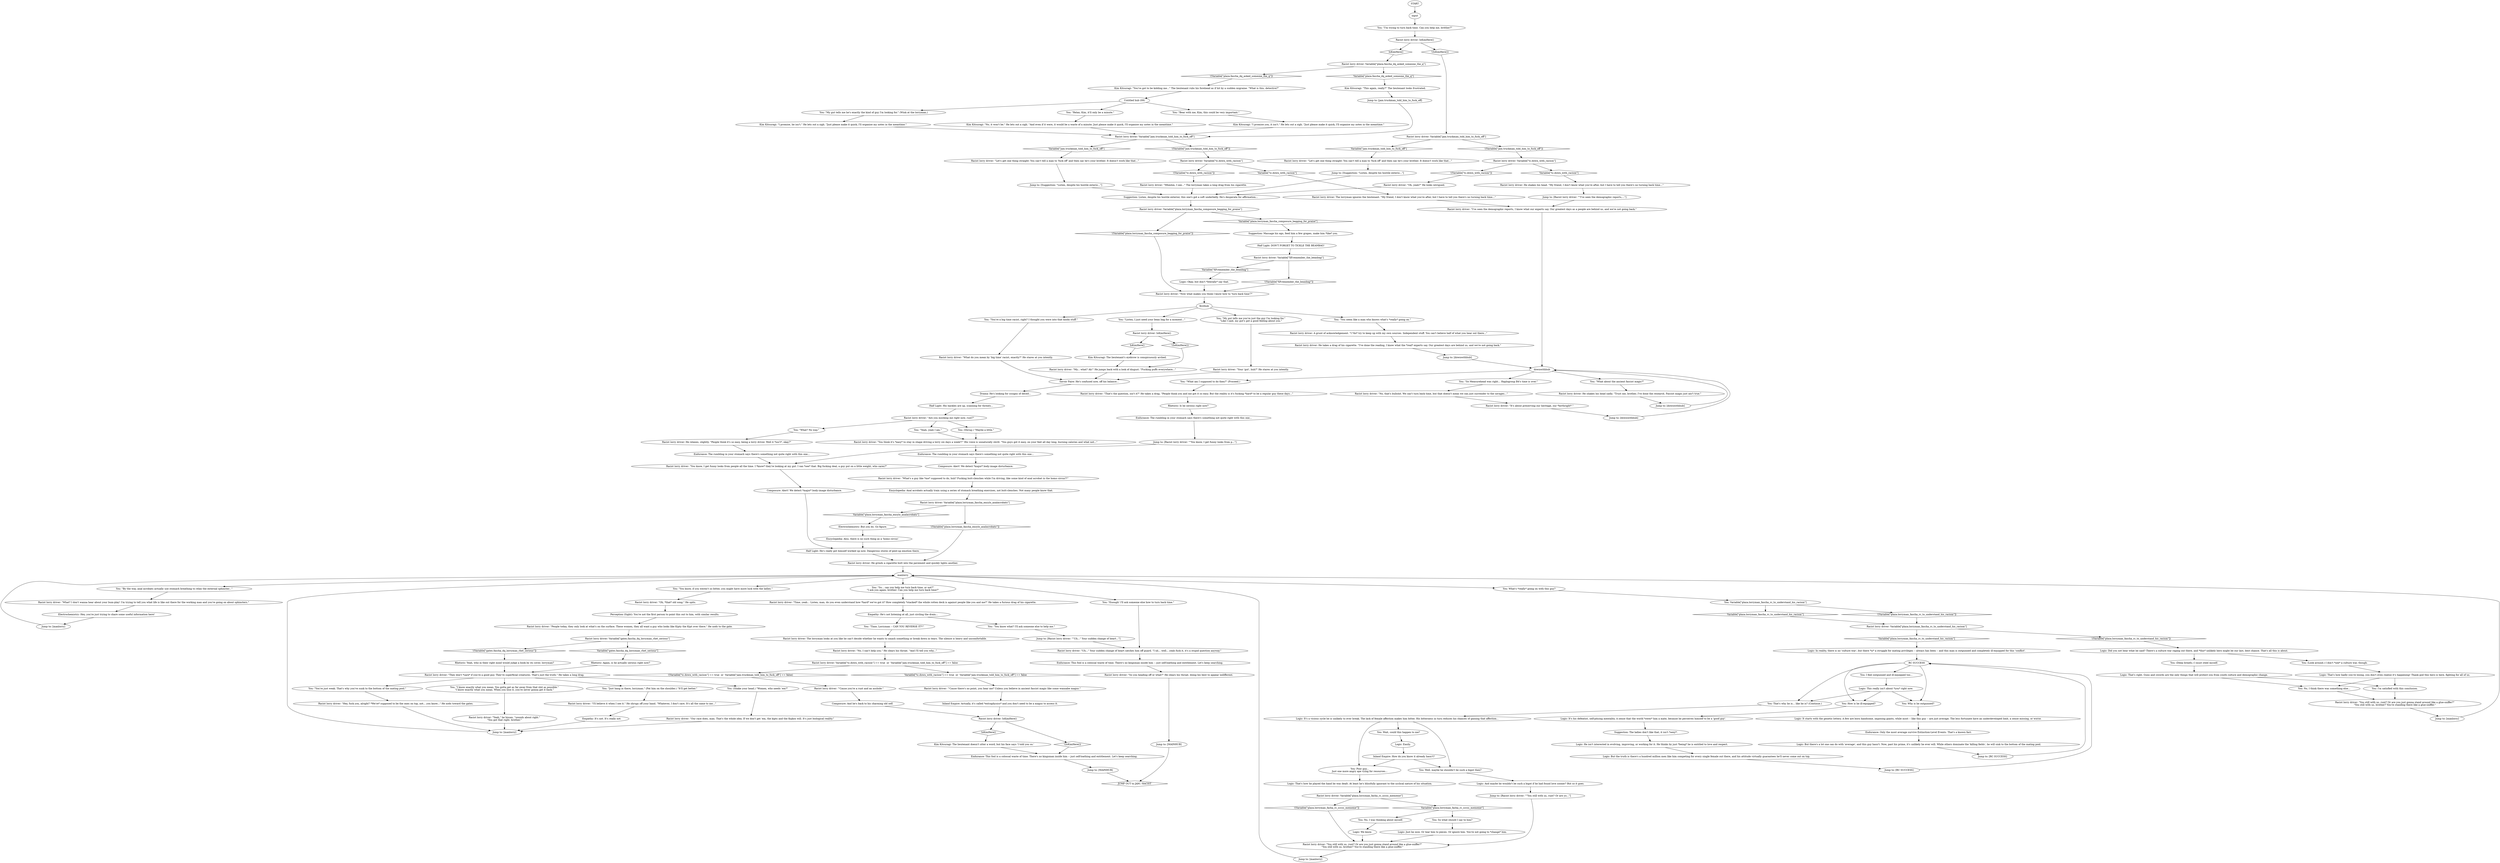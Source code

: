 # RACIST / FASCHA DQ FOLDER
# Ask the racist lorryman if he knows how to turn back time. Spoiler alert - he doesn't.
# ==================================================
digraph G {
	  0 [label="START"];
	  1 [label="input"];
	  2 [label="Kim Kitsuragi: \"This again, really?\" The lieutenant looks frustrated."];
	  3 [label="Kim Kitsuragi: \"I promise, he isn't.\" He lets out a sigh. \"Just please make it quick, I'll organise my notes in the meantime.\""];
	  4 [label="Electrochemistry: But you do. Go figure."];
	  5 [label="Half Light: He's really got himself worked up now. Dangerous stores of pent-up emotion there."];
	  6 [label="You: I'm satisfied with this conclusion."];
	  7 [label="You: That's why he is... like he is? (Continue.)"];
	  8 [label="Endurance: Only the most average survive Extinction-Level Events. That's a known fact."];
	  9 [label="Logic: It's his defeatist, self-pitying mentality. A sense that the world *owes* him a mate, because he perceives himself to be a 'good guy'."];
	  10 [label="Logic: But the truth is there's a hundred million men like him competing for every single female out there, and his attitude virtually guarantees he'll never come out on top."];
	  11 [label="Logic: Easily."];
	  12 [label="Racist lorry driver: \"No, I can't help you.\" He clears his throat. \"And I'll tell you why...\""];
	  13 [label="Racist lorry driver: \"What do you mean by 'big time' racist, exactly?\" He stares at you intently."];
	  14 [label="Racist lorry driver: \"You know, I get funny looks from people all the time. I *know* they're looking at my gut. I can *see* that. Big fucking deal, a guy put on a little weight, who cares?\""];
	  15 [label="Racist lorry driver: \"Our race does, man. That's the whole idea. If we don't get 'em, the kipts and the Kojkos will. It's just biological reality.\""];
	  16 [label="Racist lorry driver: \"'Cause there's no point, you hear me? Unless you believe in ancient fascist magic like some wannabe magus.\""];
	  17 [label="Logic: That's how badly you're losing, you don't even realise it's happening! Thank god this hero is here, fighting for all of us."];
	  18 [label="Endurance: The rumbling in your stomach says there's something not quite right with this one..."];
	  19 [label="Racist lorry driver: IsKimHere()"];
	  20 [label="IsKimHere()", shape=diamond];
	  21 [label="!(IsKimHere())", shape=diamond];
	  22 [label="Kim Kitsuragi: \"You've got to be kidding me...\" The lieutenant rubs his forehead as if hit by a sudden migraine. \"What is this, detective?\""];
	  23 [label="Kim Kitsuragi: \"No, it won't be.\" He lets out a sigh. \"And even if it were, it would be a waste of a minute. Just please make it quick, I'll organise my notes in the meantime.\""];
	  24 [label="Racist lorry driver: A grunt of acknowledgement. \"I *do* try to keep up with my own sources. Independent stuff. You can't believe half of what you hear out there...\""];
	  25 [label="Logic: He isn't interested in evolving, improving, or working for it. He thinks by just *being* he is entitled to love and respect."];
	  26 [label="Inland Empire: How do you know it already hasn't?"];
	  27 [label="Racist lorry driver: \"Oh, *that* old song.\" He spits."];
	  28 [label="Kim Kitsuragi: The lieutenant's eyebrow is conspicuously arched."];
	  29 [label="You: \"What? No way.\""];
	  30 [label="Racist lorry driver: \"What's a guy like *me* supposed to do, huh? Fucking butt-clenches while I'm driving, like some kind of anal acrobat in the homo circus?!\""];
	  31 [label="Racist lorry driver: He relaxes, slightly. \"People think it's so easy, being a lorry driver. Well it *isn't*, okay?\""];
	  32 [label="Racist lorry driver: \"That's the question, isn't it?\" He takes a drag. \"People think you and me got it so easy. But the reality is it's fucking *hard* to be a regular guy these days...\""];
	  33 [label="Jump to: [Racist lorry driver: \"\"Uh...\" Your sudden change of heart...\"]"];
	  34 [label="You: \"By the way, anal acrobats actually use stomach breathing to relax the external sphincter...\""];
	  35 [label="Untitled hub (09)"];
	  36 [label="Jump to: [MAINHUB]"];
	  37 [label="Racist lorry driver: Variable[\"tc.down_with_racism\"] == true  or  Variable[\"jam.truckman_told_him_to_fuck_off\"] == false"];
	  38 [label="Variable[\"tc.down_with_racism\"] == true  or  Variable[\"jam.truckman_told_him_to_fuck_off\"] == false", shape=diamond];
	  39 [label="!(Variable[\"tc.down_with_racism\"] == true  or  Variable[\"jam.truckman_told_him_to_fuck_off\"] == false)", shape=diamond];
	  40 [label="Rhetoric: Again, is he actually serious right now?"];
	  41 [label="You: Why is he outgunned?"];
	  42 [label="You: So what should I say to him?"];
	  43 [label="Racist lorry driver: \"So you heading off or what?\" He clears his throat, doing his best to appear indifferent."];
	  44 [label="Suggestion: Listen, despite his hostile exterior, this one's got a soft underbelly. He's desperate for affirmation..."];
	  45 [label="You: \"I know exactly what you mean. You gotta get as far away from that shit as possible.\"\n\"I know exactly what you mean. When you lose it, you're never gonna get it back.\""];
	  46 [label="Racist lorry driver: \"Yeah,\" he hisses, \"sounds about right.\"\n\"You got that right, brother.\""];
	  47 [label="Racist lorry driver: \"I'll believe it when I see it.\" He shrugs off your hand. \"Whatever, I don't care. It's all the same to me...\""];
	  48 [label="Empathy: It's not. It's really not."];
	  49 [label="Racist lorry driver: \"'Cause you're a runt and an asshole.\""];
	  50 [label="Inland Empire: Actually, it's called *extraphysics* and you don't need to be a magus to access it."];
	  51 [label="You: (Look around.) I don't *see* a culture war, though."];
	  52 [label="You: \"You seem like a man who knows what's *really* going on.\""];
	  53 [label="Jump to: [Racist lorry driver: \"\"You still with us, runt? Or are yo...\"]"];
	  54 [label="Kim Kitsuragi: \"I promise you, it isn't.\" He lets out a sigh. \"Just please make it quick, I'll organise my notes in the meantime.\""];
	  55 [label="Racist lorry driver: Variable[\"plaza.lorryman_fascha_encylo_analacrobats\"]"];
	  56 [label="Variable[\"plaza.lorryman_fascha_encylo_analacrobats\"]", shape=diamond];
	  57 [label="!(Variable[\"plaza.lorryman_fascha_encylo_analacrobats\"])", shape=diamond];
	  58 [label="Logic: It's a vicious cycle he is unlikely to ever break. The lack of female affection makes him bitter. His bitterness in turn reduces his chances of gaining that affection..."];
	  59 [label="Jump to: [jam.truckman_told_him_to_fuck_off]"];
	  60 [label="You: \"Just hang in there, lorryman.\" (Pat him on the shoulder.) \"It'll get better.\""];
	  61 [label="Racist lorry driver: \"It's about preserving our heritage, our *birthright*.\""];
	  62 [label="You: \"You know what? I'll ask someone else to help me.\""];
	  63 [label="Jump to: [manlorry]"];
	  64 [label="firsthub"];
	  65 [label="Encyclopedia: Also, there is no such thing as a 'homo circus'."];
	  66 [label="You: No, I think there was something else..."];
	  67 [label="You: \"Listen, I just need your bean bag for a moment...\""];
	  68 [label="Empathy: He's not listening at all, just circling the drain..."];
	  69 [label="Jump to: [Suggestion: \"Listen, despite his hostile exterio...\"]"];
	  70 [label="Half Light: His hackles are up, scanning for threats..."];
	  71 [label="RC SUCCESS"];
	  72 [label="Suggestion: Massage his ego, feed him a few grapes, make him *like* you."];
	  73 [label="Jump to: [manlorry]"];
	  74 [label="Jump to: [downwithhub]"];
	  75 [label="Racist lorry driver: Variable[\"jam.truckman_told_him_to_fuck_off\"]"];
	  76 [label="Variable[\"jam.truckman_told_him_to_fuck_off\"]", shape=diamond];
	  77 [label="!(Variable[\"jam.truckman_told_him_to_fuck_off\"])", shape=diamond];
	  78 [label="Drama: He's looking for sssigns of deceit..."];
	  79 [label="manlorry"];
	  80 [label="Logic: And maybe he wouldn't be such a bigot if he had found love sooner? But so it goes."];
	  81 [label="Logic: We know."];
	  82 [label="Endurance: This fool is a colossal waste of time. There's no kingsman inside him -- just self-loathing and entitlement. Let's keep searching."];
	  83 [label="downwithhub"];
	  84 [label="Racist lorry driver: \"No, that's bullshit. We can't turn back time, but that doesn't mean we can just surrender to the savages...\""];
	  85 [label="Jump to: [RC SUCCESS]"];
	  86 [label="Racist lorry driver: \"What? I don't wanna hear about your bum-play! I'm trying to tell you what life is like out there for the working man and you're going on about sphincters.\""];
	  87 [label="Racist lorry driver: IsKimHere()"];
	  88 [label="IsKimHere()", shape=diamond];
	  89 [label="!(IsKimHere())", shape=diamond];
	  90 [label="Rhetoric: Yeah, who in their right mind would judge a book by its cover, lorryman?"];
	  91 [label="Logic: Did you not hear what he said? There's a culture war raging out there, and *this* unlikely hero might be our last, best chance. That's all this is about."];
	  92 [label="You: \"Time, Lorryman -- CAN YOU REVERSE IT?!\""];
	  93 [label="Endurance: This fool is a colossal waste of time. There's no kingsman inside him -- just self-loathing and entitlement. Let's keep searching."];
	  94 [label="You: \"You're just weak. That's why you've sunk to the bottom of the mating pool.\""];
	  95 [label="Racist lorry driver: \"You still with us, runt? Or are you just gonna stand around like a glue-sniffer?\"\n\"You still with us, brother? You're standing there like a glue-sniffer.\""];
	  96 [label="Jump to: [Suggestion: \"Listen, despite his hostile exterio...\"]"];
	  97 [label="You: \"I'm trying to turn back time. Can you help me, bröther?\""];
	  98 [label="You: \"Enough! I'll ask someone else how to turn back time.\""];
	  99 [label="You: How is he ill-equipped?"];
	  100 [label="Logic: But there's a lot one can do with 'average', and this guy hasn't. Now, past his prime, it's unlikely he ever will. While others dominate the 'killing fields', he will sink to the bottom of the mating pool."];
	  101 [label="Jump to: [manlorry]"];
	  102 [label="You: \"You're a big time racist, right? I thought you were into that kinda stuff.\""];
	  103 [label="Racist lorry driver: IsKimHere()"];
	  104 [label="IsKimHere()", shape=diamond];
	  105 [label="!(IsKimHere())", shape=diamond];
	  106 [label="Logic: That's right. Guns and swords are the only things that will protect you from youth culture and demographic change."];
	  107 [label="Logic: This really isn't about *you* right now."];
	  108 [label="Racist lorry driver: \"Uh...\" Your sudden change of heart catches him off guard. \"I uh... well... yeah fuck it, it's a stupid question anyway.\""];
	  109 [label="Racist lorry driver: Variable[\"tc.down_with_racism\"]"];
	  110 [label="Variable[\"tc.down_with_racism\"]", shape=diamond];
	  111 [label="!(Variable[\"tc.down_with_racism\"])", shape=diamond];
	  112 [label="Racist lorry driver: He shakes his head. \"My friend, I don't know what you're after, but I have to tell you there's no turning back time...\""];
	  113 [label="Racist lorry driver: The lorryman ignores the lieutenant. \"My friend, I don't know what you're after, but I have to tell you there's no turning back time...\""];
	  114 [label="Racist lorry driver: \"My... what? Ah!\" He jumps back with a look of disgust. \"Fucking puffs everywhere...\""];
	  115 [label="You: (Shrug.) \"Maybe a little.\""];
	  116 [label="Composure: Alert! We detect *major* body-image disturbance."];
	  117 [label="Racist lorry driver: He takes a drag of his cigarette. \"I've done the reading, I know what the *real* experts say. Our greatest days are behind us, and we're not going back.\""];
	  118 [label="Logic: That's how he played the hand he was dealt. At least he's blissfully ignorant to the cyclical nature of his situation."];
	  119 [label="Racist lorry driver: \"Time, yeah... Listen, man, do you even understand how *hard* we've got it? How completely *stacked* the whole rotten deck is against people like you and me?\" He takes a furious drag of his cigarette."];
	  120 [label="You: (Shake your head.) \"Women, who needs 'em?\""];
	  121 [label="You: \"So Measurehead was right... Haplogroup B4's time is over.\""];
	  122 [label="You: (Deep breath.) I must steel myself."];
	  123 [label="Kim Kitsuragi: The lieutenant doesn't utter a word, but his face says 'I told you so.'"];
	  124 [label="Racist lorry driver: Variable[\"gates.fascha_dq_lorryman_rhet_serious\"]"];
	  125 [label="Variable[\"gates.fascha_dq_lorryman_rhet_serious\"]", shape=diamond];
	  126 [label="!(Variable[\"gates.fascha_dq_lorryman_rhet_serious\"])", shape=diamond];
	  127 [label="Jump to: [manlorry]"];
	  128 [label="Logic: Just be nice. Or tear him to pieces. Or ignore him. You're not going to *change* him."];
	  129 [label="Perception (Sight): You're not the first person to point this out to him, with similar results."];
	  130 [label="Jump to: [MAINHUB]"];
	  131 [label="Logic: Okay, but don't *literally* say that."];
	  132 [label="Racist lorry driver: He grinds a cigarette butt into the pavement and quickly lights another."];
	  133 [label="Racist lorry driver: \"Hey, fuck you, alright? *We're* supposed to be the ones on top, not... you know...\" He nods toward the gates."];
	  134 [label="Racist lorry driver: He shakes his head sadly. \"Trust me, brother, I've done the research. Fascist magic just ain't true.\""];
	  136 [label="You: \"Bear with me, Kim, this could be very important.\""];
	  137 [label="Encyclopedia: Anal acrobats actually train using a series of stomach breathing exercises, not butt-clenches. Not many people know that."];
	  138 [label="You: \"You know, if you weren't so bitter, you might have more luck with the ladies.\""];
	  139 [label="Racist lorry driver: Variable[\"XP.remember_the_beanbag\"]"];
	  140 [label="Variable[\"XP.remember_the_beanbag\"]", shape=diamond];
	  141 [label="!(Variable[\"XP.remember_the_beanbag\"])", shape=diamond];
	  142 [label="Racist lorry driver: \"You think it's *easy* to stay in shape driving a lorry six days a week?!\" His voice is unnaturally shrill. \"You guys got it easy, on your feet all day long, burning calories and what not...\""];
	  143 [label="Composure: Alert! We detect *major* body-image disturbance."];
	  144 [label="Jump to: [downwithhub]"];
	  145 [label="Racist lorry driver: \"Let's get one thing straight: You can't tell a man to 'fuck off' and then say he's your brother. It doesn't work like that...\""];
	  146 [label="Racist lorry driver: \"Oh, yeah?\" He looks intrigued."];
	  147 [label="Racist lorry driver: Variable[\"plaza.fascha_dq_asked_someone_the_q\"]"];
	  148 [label="Variable[\"plaza.fascha_dq_asked_someone_the_q\"]", shape=diamond];
	  149 [label="!(Variable[\"plaza.fascha_dq_asked_someone_the_q\"])", shape=diamond];
	  150 [label="You: \"My gut tells me he's exactly the kind of guy I'm looking for.\" (Wink at the lorryman.)"];
	  151 [label="Savoir Faire: He's confused now, off his balance..."];
	  152 [label="You: \"So... can you help me turn back time, or not?\"\n\"I ask you again, brother: Can you help me turn back time?\""];
	  153 [label="Suggestion: The ladies don't like that, it isn't *sexy*."];
	  154 [label="Racist lorry driver: Variable[\"plaza.lorryman_fascha_composure_begging_for_praise\"]"];
	  155 [label="Variable[\"plaza.lorryman_fascha_composure_begging_for_praise\"]", shape=diamond];
	  156 [label="!(Variable[\"plaza.lorryman_fascha_composure_begging_for_praise\"])", shape=diamond];
	  157 [label="You: \"Yeah, yeah I am.\""];
	  158 [label="Racist lorry driver: \"Mhmhm, I see...\" The lorryman takes a long drag from his cigarette."];
	  159 [label="You: \"Relax, Kim, it'll only be a minute.\""];
	  160 [label="Racist lorry driver: \"People today, they only look at what's on the surface. These women, they all want a guy who looks like Kipty the Kipt over there.\" He nods to the gate."];
	  161 [label="You: What's *really* going on with this guy?"];
	  162 [label="You: Variable[\"plaza.lorryman_fascha_rc_to_understand_his_racism\"]"];
	  163 [label="Variable[\"plaza.lorryman_fascha_rc_to_understand_his_racism\"]", shape=diamond];
	  164 [label="!(Variable[\"plaza.lorryman_fascha_rc_to_understand_his_racism\"])", shape=diamond];
	  165 [label="Logic: In reality, there is no 'culture war', but there *is* a struggle for mating privileges -- always has been -- and this man is outgunned and completely ill-equipped for this 'conflict'."];
	  166 [label="You: Poor guy...\nJust one more angry ape vying for resources..."];
	  167 [label="You: \"My gut tells me you're just the guy I'm looking for.\"\n\"Like I said, my gut's got a good feeling about you.\""];
	  168 [label="Logic: It starts with the genetic lottery. A few are born handsome, imposing giants, while most -- like this guy -- are just average. The less fortunate have an underdeveloped limb, a sense missing, or worse."];
	  169 [label="You: Wait, could this happen to me?"];
	  170 [label="Racist lorry driver: Variable[\"plaza.lorryman_facha_rc_sccss_mememe\"]"];
	  171 [label="Variable[\"plaza.lorryman_facha_rc_sccss_mememe\"]", shape=diamond];
	  172 [label="!(Variable[\"plaza.lorryman_facha_rc_sccss_mememe\"])", shape=diamond];
	  173 [label="Racist lorry driver: The lorryman looks at you like he can't decide whether he wants to smash something or break down in tears. The silence is heavy and uncomfortable."];
	  174 [label="Composure: And he's back to his charming old self."];
	  175 [label="Racist lorry driver: Variable[\"tc.down_with_racism\"]"];
	  176 [label="Variable[\"tc.down_with_racism\"]", shape=diamond];
	  177 [label="!(Variable[\"tc.down_with_racism\"])", shape=diamond];
	  178 [label="Jump to: [Racist lorry driver: \"\"You know, I get funny looks from p...\"]"];
	  179 [label="Racist lorry driver: Variable[\"jam.truckman_told_him_to_fuck_off\"]"];
	  180 [label="Variable[\"jam.truckman_told_him_to_fuck_off\"]", shape=diamond];
	  181 [label="!(Variable[\"jam.truckman_told_him_to_fuck_off\"])", shape=diamond];
	  182 [label="Jump to: [Racist lorry driver: \"\"I've seen the demographic reports,...\"]"];
	  183 [label="Endurance: The rumbling in your stomach says there's something not quite right with this one..."];
	  184 [label="Racist lorry driver: \"Your 'gut', huh?\" He stares at you intently."];
	  185 [label="Racist lorry driver: \"They don't *care* if you're a good guy. They're superficial creatures. That's just the truth.\" He takes a long drag."];
	  186 [label="You: I feel outgunned and ill-equipped too..."];
	  187 [label="You: Well, maybe he shouldn't be such a bigot then?"];
	  188 [label="Racist lorry driver: \"Now what makes you think I know how to 'turn back time'?\""];
	  189 [label="You: \"What about the ancient fascist magic?\""];
	  190 [label="Rhetoric: Is he serious right now?"];
	  191 [label="Racist lorry driver: \"Let's get one thing straight: You can't tell a man to 'fuck off' and then say he's your brother. It doesn't work like that...\""];
	  192 [label="Half Light: DON'T FORGET TO TICKLE THE BEANBAG!"];
	  193 [label="Racist lorry driver: \"Are you mocking me right now, runt?\""];
	  194 [label="Racist lorry driver: Variable[\"plaza.lorryman_fascha_rc_to_understand_his_racism\"]"];
	  195 [label="Variable[\"plaza.lorryman_fascha_rc_to_understand_his_racism\"]", shape=diamond];
	  196 [label="!(Variable[\"plaza.lorryman_fascha_rc_to_understand_his_racism\"])", shape=diamond];
	  197 [label="You: No, I was thinking about myself."];
	  198 [label="You: \"What am I supposed to do then?\" (Proceed.)"];
	  199 [label="Endurance: The rumbling in your stomach says there's something not quite right with this one..."];
	  200 [label="Jump to: [downwithhub]"];
	  201 [label="Jump to: [RC SUCCESS]"];
	  202 [label="Electrochemistry: Hey, you're just trying to share some useful information here!"];
	  203 [label="Racist lorry driver: \"I've seen the demographic reports, I know what our experts say. Our greatest days as a people are behind us, and we're not going back.\""];
	  204 [label="Racist lorry driver: \"You still with us, runt? Or are you just gonna stand around like a glue-sniffer?\"\n\"You still with us, brother? You're standing there like a glue-sniffer.\""];
	  3460164 [label="JUMP OUT to JAM / RACIST", shape=diamond];
	  0 -> 1
	  1 -> 97
	  2 -> 59
	  3 -> 75
	  4 -> 65
	  5 -> 132
	  6 -> 95
	  7 -> 58
	  8 -> 100
	  9 -> 153
	  10 -> 201
	  11 -> 26
	  12 -> 37
	  13 -> 151
	  14 -> 116
	  15 -> 73
	  16 -> 50
	  17 -> 66
	  17 -> 6
	  18 -> 14
	  19 -> 20
	  19 -> 21
	  20 -> 147
	  21 -> 179
	  22 -> 35
	  23 -> 75
	  24 -> 117
	  25 -> 10
	  26 -> 187
	  26 -> 166
	  27 -> 129
	  28 -> 114
	  29 -> 31
	  30 -> 137
	  31 -> 18
	  32 -> 190
	  33 -> 108
	  34 -> 86
	  35 -> 136
	  35 -> 150
	  35 -> 159
	  36 -> 3460164
	  37 -> 38
	  37 -> 39
	  38 -> 16
	  39 -> 49
	  40 -> 185
	  41 -> 168
	  42 -> 128
	  43 -> 36
	  44 -> 154
	  45 -> 46
	  46 -> 73
	  47 -> 48
	  48 -> 73
	  49 -> 174
	  50 -> 87
	  51 -> 17
	  52 -> 24
	  53 -> 204
	  54 -> 75
	  55 -> 56
	  55 -> 57
	  56 -> 4
	  57 -> 132
	  58 -> 169
	  58 -> 187
	  58 -> 166
	  59 -> 75
	  60 -> 47
	  61 -> 144
	  62 -> 33
	  63 -> 79
	  64 -> 67
	  64 -> 52
	  64 -> 102
	  64 -> 167
	  65 -> 5
	  66 -> 95
	  67 -> 103
	  68 -> 92
	  68 -> 62
	  69 -> 44
	  70 -> 193
	  71 -> 41
	  71 -> 186
	  71 -> 99
	  71 -> 7
	  72 -> 192
	  73 -> 79
	  74 -> 83
	  75 -> 76
	  75 -> 77
	  76 -> 145
	  77 -> 175
	  78 -> 70
	  79 -> 161
	  79 -> 34
	  79 -> 98
	  79 -> 138
	  79 -> 152
	  80 -> 53
	  81 -> 204
	  82 -> 130
	  83 -> 121
	  83 -> 189
	  83 -> 198
	  84 -> 61
	  85 -> 71
	  86 -> 202
	  87 -> 88
	  87 -> 89
	  88 -> 123
	  89 -> 82
	  90 -> 185
	  91 -> 122
	  91 -> 51
	  92 -> 173
	  93 -> 43
	  94 -> 133
	  95 -> 127
	  96 -> 44
	  97 -> 19
	  98 -> 108
	  99 -> 9
	  100 -> 85
	  101 -> 79
	  102 -> 13
	  103 -> 104
	  103 -> 105
	  104 -> 28
	  105 -> 114
	  106 -> 66
	  106 -> 6
	  107 -> 41
	  107 -> 99
	  107 -> 7
	  108 -> 93
	  109 -> 110
	  109 -> 111
	  110 -> 112
	  111 -> 146
	  112 -> 182
	  113 -> 203
	  114 -> 151
	  115 -> 142
	  116 -> 5
	  117 -> 74
	  118 -> 170
	  119 -> 68
	  120 -> 15
	  121 -> 84
	  122 -> 106
	  123 -> 82
	  124 -> 125
	  124 -> 126
	  125 -> 40
	  126 -> 90
	  127 -> 79
	  128 -> 204
	  129 -> 160
	  130 -> 3460164
	  131 -> 188
	  132 -> 79
	  133 -> 73
	  134 -> 200
	  136 -> 54
	  137 -> 55
	  138 -> 27
	  139 -> 140
	  139 -> 141
	  140 -> 131
	  141 -> 188
	  142 -> 183
	  143 -> 30
	  144 -> 83
	  145 -> 69
	  146 -> 44
	  147 -> 148
	  147 -> 149
	  148 -> 2
	  149 -> 22
	  150 -> 3
	  151 -> 78
	  152 -> 119
	  153 -> 25
	  154 -> 155
	  154 -> 156
	  155 -> 72
	  156 -> 188
	  157 -> 142
	  158 -> 44
	  159 -> 23
	  160 -> 124
	  161 -> 162
	  162 -> 163
	  162 -> 164
	  163 -> 194
	  164 -> 194
	  165 -> 71
	  166 -> 118
	  167 -> 184
	  168 -> 8
	  169 -> 11
	  170 -> 171
	  170 -> 172
	  171 -> 42
	  171 -> 197
	  172 -> 204
	  173 -> 12
	  174 -> 87
	  175 -> 176
	  175 -> 177
	  176 -> 113
	  177 -> 158
	  178 -> 14
	  179 -> 180
	  179 -> 181
	  180 -> 191
	  181 -> 109
	  182 -> 203
	  183 -> 143
	  184 -> 151
	  185 -> 120
	  185 -> 60
	  185 -> 45
	  185 -> 94
	  186 -> 107
	  187 -> 80
	  188 -> 64
	  189 -> 134
	  190 -> 199
	  191 -> 96
	  192 -> 139
	  193 -> 115
	  193 -> 29
	  193 -> 157
	  194 -> 195
	  194 -> 196
	  195 -> 165
	  196 -> 91
	  197 -> 81
	  198 -> 32
	  199 -> 178
	  200 -> 83
	  201 -> 71
	  202 -> 63
	  203 -> 83
	  204 -> 101
}

